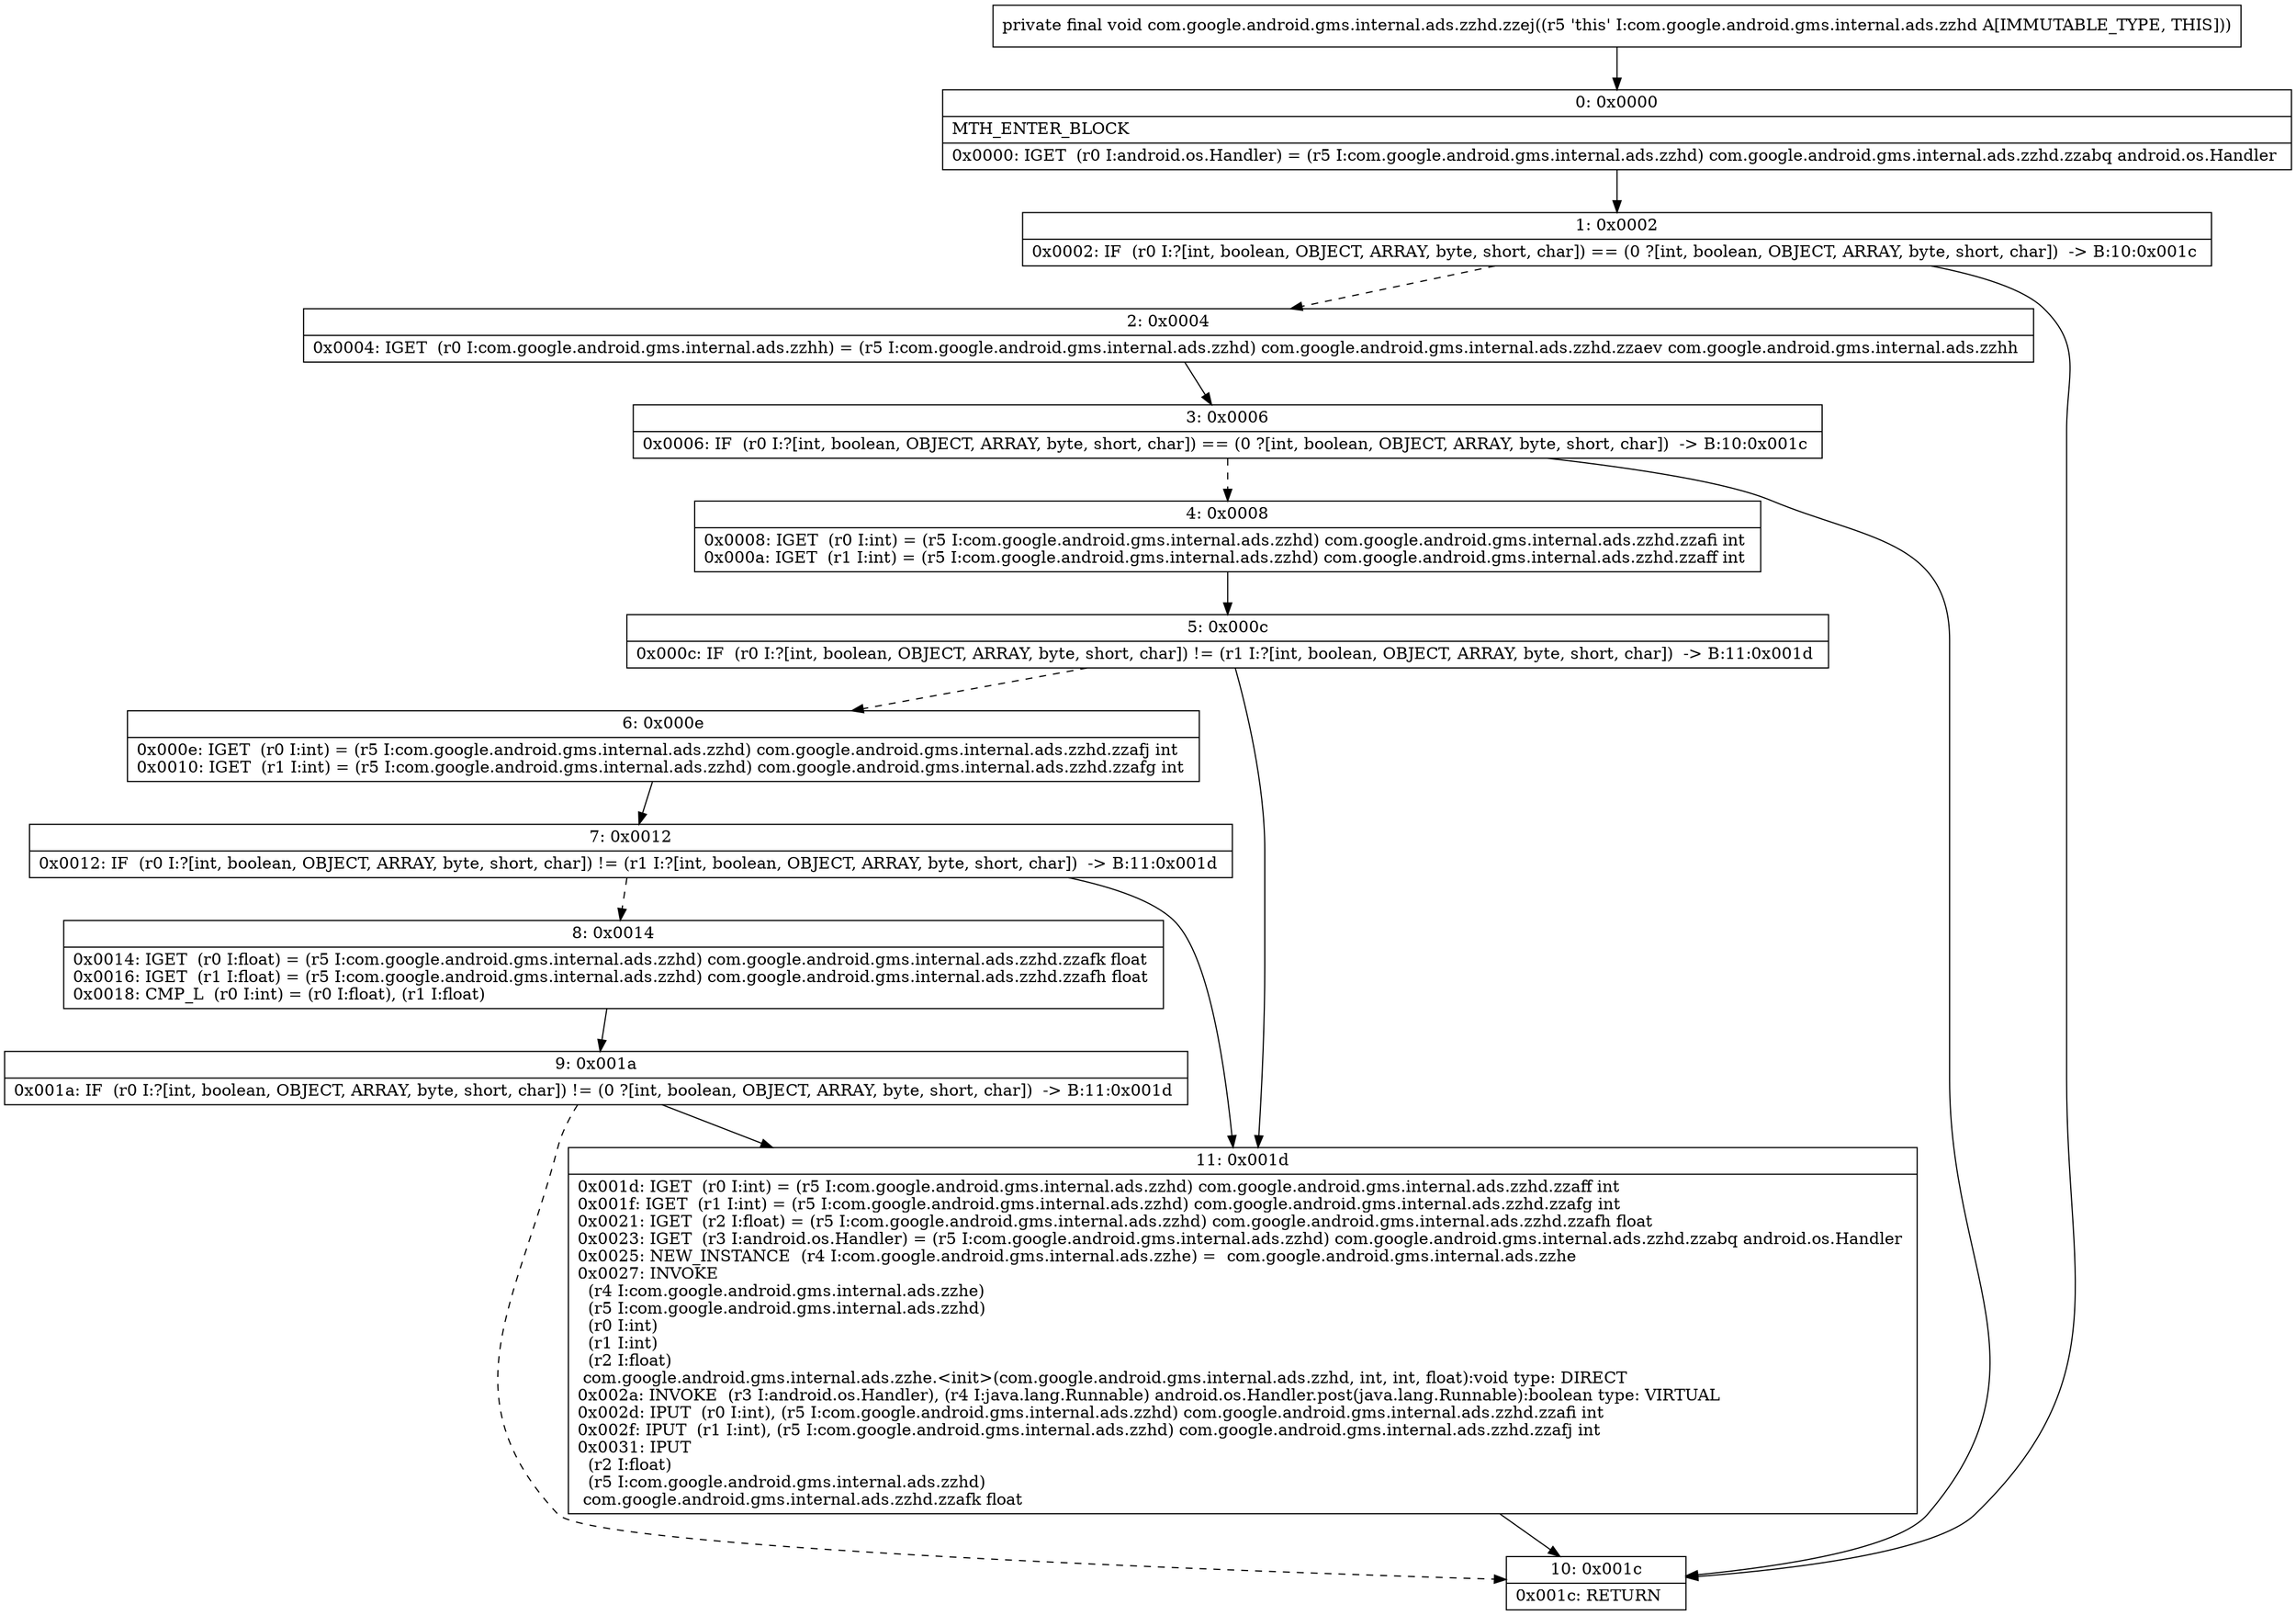 digraph "CFG forcom.google.android.gms.internal.ads.zzhd.zzej()V" {
Node_0 [shape=record,label="{0\:\ 0x0000|MTH_ENTER_BLOCK\l|0x0000: IGET  (r0 I:android.os.Handler) = (r5 I:com.google.android.gms.internal.ads.zzhd) com.google.android.gms.internal.ads.zzhd.zzabq android.os.Handler \l}"];
Node_1 [shape=record,label="{1\:\ 0x0002|0x0002: IF  (r0 I:?[int, boolean, OBJECT, ARRAY, byte, short, char]) == (0 ?[int, boolean, OBJECT, ARRAY, byte, short, char])  \-\> B:10:0x001c \l}"];
Node_2 [shape=record,label="{2\:\ 0x0004|0x0004: IGET  (r0 I:com.google.android.gms.internal.ads.zzhh) = (r5 I:com.google.android.gms.internal.ads.zzhd) com.google.android.gms.internal.ads.zzhd.zzaev com.google.android.gms.internal.ads.zzhh \l}"];
Node_3 [shape=record,label="{3\:\ 0x0006|0x0006: IF  (r0 I:?[int, boolean, OBJECT, ARRAY, byte, short, char]) == (0 ?[int, boolean, OBJECT, ARRAY, byte, short, char])  \-\> B:10:0x001c \l}"];
Node_4 [shape=record,label="{4\:\ 0x0008|0x0008: IGET  (r0 I:int) = (r5 I:com.google.android.gms.internal.ads.zzhd) com.google.android.gms.internal.ads.zzhd.zzafi int \l0x000a: IGET  (r1 I:int) = (r5 I:com.google.android.gms.internal.ads.zzhd) com.google.android.gms.internal.ads.zzhd.zzaff int \l}"];
Node_5 [shape=record,label="{5\:\ 0x000c|0x000c: IF  (r0 I:?[int, boolean, OBJECT, ARRAY, byte, short, char]) != (r1 I:?[int, boolean, OBJECT, ARRAY, byte, short, char])  \-\> B:11:0x001d \l}"];
Node_6 [shape=record,label="{6\:\ 0x000e|0x000e: IGET  (r0 I:int) = (r5 I:com.google.android.gms.internal.ads.zzhd) com.google.android.gms.internal.ads.zzhd.zzafj int \l0x0010: IGET  (r1 I:int) = (r5 I:com.google.android.gms.internal.ads.zzhd) com.google.android.gms.internal.ads.zzhd.zzafg int \l}"];
Node_7 [shape=record,label="{7\:\ 0x0012|0x0012: IF  (r0 I:?[int, boolean, OBJECT, ARRAY, byte, short, char]) != (r1 I:?[int, boolean, OBJECT, ARRAY, byte, short, char])  \-\> B:11:0x001d \l}"];
Node_8 [shape=record,label="{8\:\ 0x0014|0x0014: IGET  (r0 I:float) = (r5 I:com.google.android.gms.internal.ads.zzhd) com.google.android.gms.internal.ads.zzhd.zzafk float \l0x0016: IGET  (r1 I:float) = (r5 I:com.google.android.gms.internal.ads.zzhd) com.google.android.gms.internal.ads.zzhd.zzafh float \l0x0018: CMP_L  (r0 I:int) = (r0 I:float), (r1 I:float) \l}"];
Node_9 [shape=record,label="{9\:\ 0x001a|0x001a: IF  (r0 I:?[int, boolean, OBJECT, ARRAY, byte, short, char]) != (0 ?[int, boolean, OBJECT, ARRAY, byte, short, char])  \-\> B:11:0x001d \l}"];
Node_10 [shape=record,label="{10\:\ 0x001c|0x001c: RETURN   \l}"];
Node_11 [shape=record,label="{11\:\ 0x001d|0x001d: IGET  (r0 I:int) = (r5 I:com.google.android.gms.internal.ads.zzhd) com.google.android.gms.internal.ads.zzhd.zzaff int \l0x001f: IGET  (r1 I:int) = (r5 I:com.google.android.gms.internal.ads.zzhd) com.google.android.gms.internal.ads.zzhd.zzafg int \l0x0021: IGET  (r2 I:float) = (r5 I:com.google.android.gms.internal.ads.zzhd) com.google.android.gms.internal.ads.zzhd.zzafh float \l0x0023: IGET  (r3 I:android.os.Handler) = (r5 I:com.google.android.gms.internal.ads.zzhd) com.google.android.gms.internal.ads.zzhd.zzabq android.os.Handler \l0x0025: NEW_INSTANCE  (r4 I:com.google.android.gms.internal.ads.zzhe) =  com.google.android.gms.internal.ads.zzhe \l0x0027: INVOKE  \l  (r4 I:com.google.android.gms.internal.ads.zzhe)\l  (r5 I:com.google.android.gms.internal.ads.zzhd)\l  (r0 I:int)\l  (r1 I:int)\l  (r2 I:float)\l com.google.android.gms.internal.ads.zzhe.\<init\>(com.google.android.gms.internal.ads.zzhd, int, int, float):void type: DIRECT \l0x002a: INVOKE  (r3 I:android.os.Handler), (r4 I:java.lang.Runnable) android.os.Handler.post(java.lang.Runnable):boolean type: VIRTUAL \l0x002d: IPUT  (r0 I:int), (r5 I:com.google.android.gms.internal.ads.zzhd) com.google.android.gms.internal.ads.zzhd.zzafi int \l0x002f: IPUT  (r1 I:int), (r5 I:com.google.android.gms.internal.ads.zzhd) com.google.android.gms.internal.ads.zzhd.zzafj int \l0x0031: IPUT  \l  (r2 I:float)\l  (r5 I:com.google.android.gms.internal.ads.zzhd)\l com.google.android.gms.internal.ads.zzhd.zzafk float \l}"];
MethodNode[shape=record,label="{private final void com.google.android.gms.internal.ads.zzhd.zzej((r5 'this' I:com.google.android.gms.internal.ads.zzhd A[IMMUTABLE_TYPE, THIS])) }"];
MethodNode -> Node_0;
Node_0 -> Node_1;
Node_1 -> Node_2[style=dashed];
Node_1 -> Node_10;
Node_2 -> Node_3;
Node_3 -> Node_4[style=dashed];
Node_3 -> Node_10;
Node_4 -> Node_5;
Node_5 -> Node_6[style=dashed];
Node_5 -> Node_11;
Node_6 -> Node_7;
Node_7 -> Node_8[style=dashed];
Node_7 -> Node_11;
Node_8 -> Node_9;
Node_9 -> Node_10[style=dashed];
Node_9 -> Node_11;
Node_11 -> Node_10;
}

